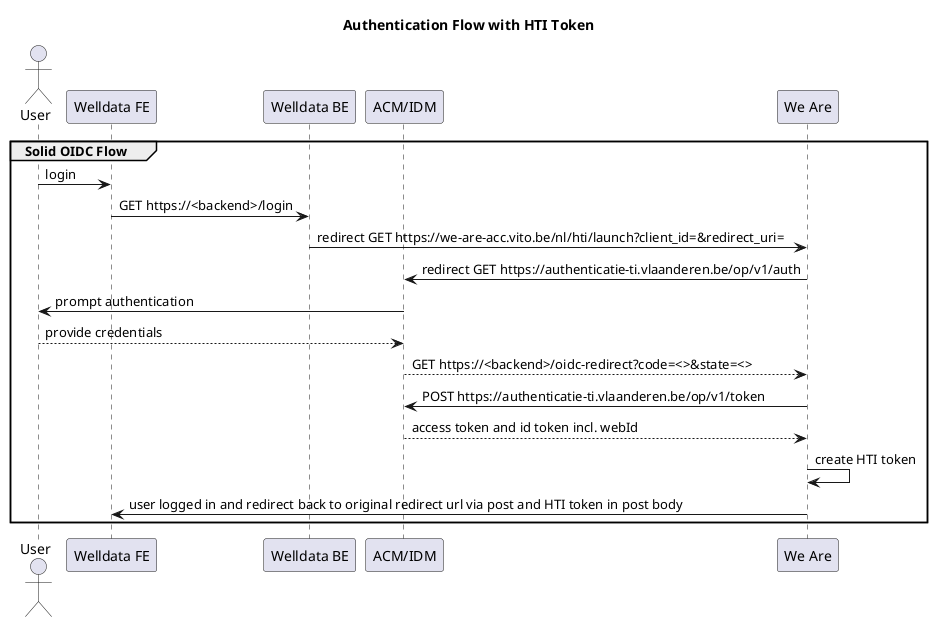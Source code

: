 @startuml
title Authentication Flow with HTI Token
actor "User" as user
participant "Welldata FE" as welldataFE
participant "Welldata BE" as welldataBE
participant "ACM/IDM" as acm
participant "We Are" as weare


group Solid OIDC Flow
  user->welldataFE: login

  welldataFE->welldataBE: GET https://<backend>/login
  welldataBE->weare: redirect GET https://we-are-acc.vito.be/nl/hti/launch?client_id=&redirect_uri=
  weare->acm: redirect GET https://authenticatie-ti.vlaanderen.be/op/v1/auth
  acm->user:prompt authentication
  user-->acm: provide credentials
  acm-->weare: GET https://<backend>/oidc-redirect?code=<>&state=<>
  weare->acm: POST https://authenticatie-ti.vlaanderen.be/op/v1/token
  acm-->weare: access token and id token incl. webId
  weare->weare: create HTI token
  weare->welldataFE: user logged in and redirect back to original redirect url via post and HTI token in post body

end
@enduml
